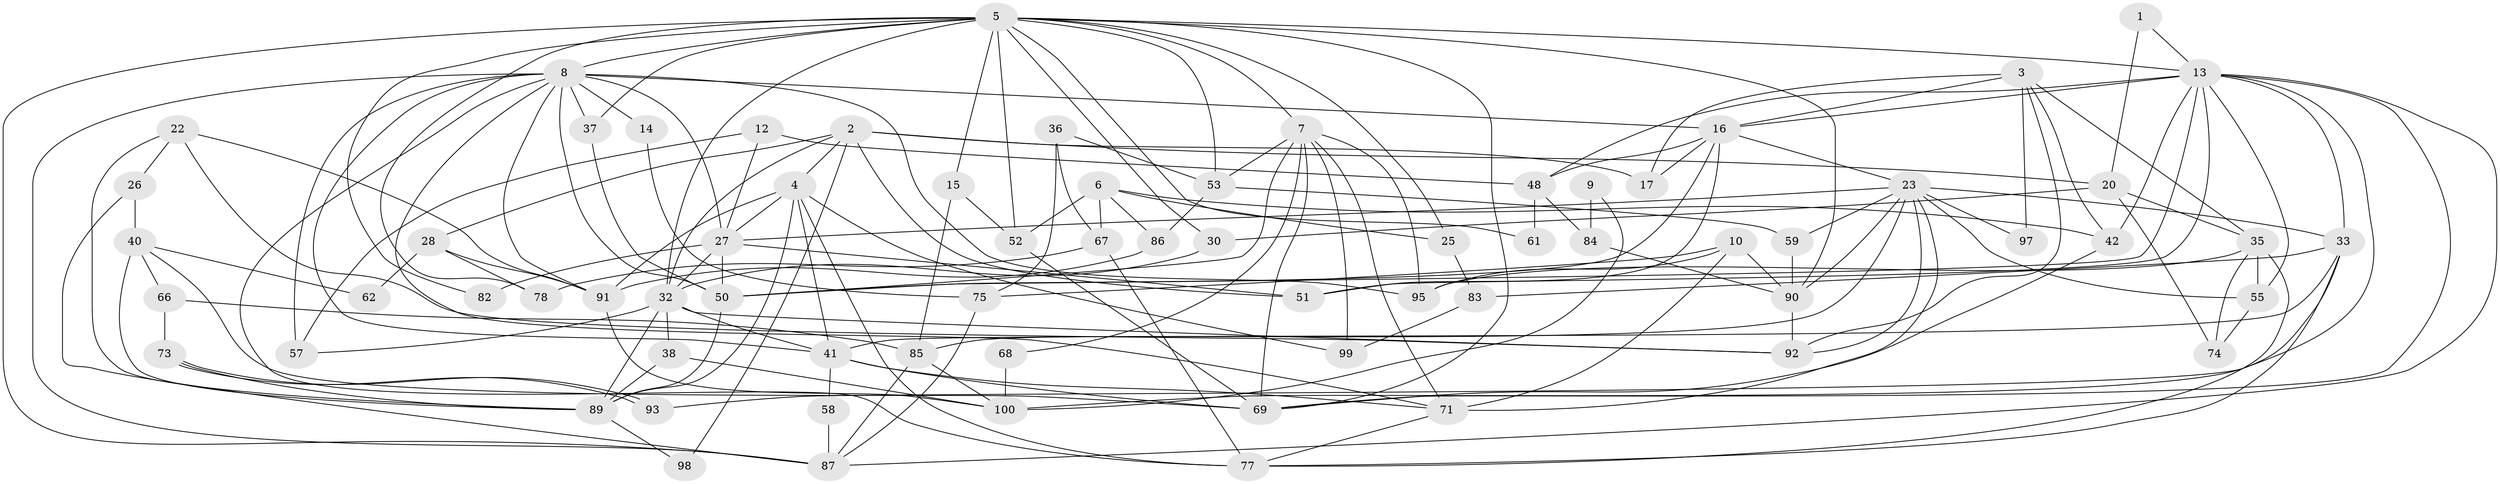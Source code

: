 // original degree distribution, {2: 0.10891089108910891, 3: 0.3465346534653465, 6: 0.09900990099009901, 5: 0.2079207920792079, 4: 0.18811881188118812, 7: 0.039603960396039604, 8: 0.009900990099009901}
// Generated by graph-tools (version 1.1) at 2025/18/03/04/25 18:18:48]
// undirected, 70 vertices, 169 edges
graph export_dot {
graph [start="1"]
  node [color=gray90,style=filled];
  1;
  2 [super="+29"];
  3;
  4 [super="+80"];
  5 [super="+24+31+54"];
  6;
  7 [super="+19"];
  8 [super="+11+18+47"];
  9;
  10;
  12;
  13 [super="+44+46"];
  14;
  15;
  16 [super="+21+72"];
  17;
  20;
  22;
  23 [super="+45+64"];
  25 [super="+60"];
  26;
  27 [super="+88+101"];
  28;
  30;
  32 [super="+34"];
  33;
  35 [super="+49"];
  36;
  37;
  38;
  40;
  41 [super="+79"];
  42;
  48;
  50 [super="+56"];
  51;
  52;
  53;
  55 [super="+63"];
  57;
  58;
  59;
  61;
  62;
  66;
  67 [super="+76"];
  68;
  69 [super="+94"];
  71;
  73;
  74;
  75;
  77;
  78;
  82;
  83;
  84;
  85;
  86;
  87;
  89 [super="+96"];
  90;
  91;
  92;
  93;
  95;
  97;
  98;
  99;
  100;
  1 -- 13;
  1 -- 20;
  2 -- 4;
  2 -- 20;
  2 -- 32;
  2 -- 17;
  2 -- 98;
  2 -- 51;
  2 -- 28;
  3 -- 42;
  3 -- 92;
  3 -- 16;
  3 -- 17;
  3 -- 35;
  3 -- 97;
  4 -- 77;
  4 -- 91;
  4 -- 27;
  4 -- 41;
  4 -- 99;
  4 -- 89;
  5 -- 52;
  5 -- 37;
  5 -- 87;
  5 -- 8;
  5 -- 61;
  5 -- 78;
  5 -- 69;
  5 -- 90;
  5 -- 30;
  5 -- 7;
  5 -- 32;
  5 -- 82 [weight=2];
  5 -- 53;
  5 -- 25;
  5 -- 13;
  5 -- 15;
  6 -- 86;
  6 -- 42;
  6 -- 52;
  6 -- 67;
  6 -- 25;
  7 -- 53;
  7 -- 68;
  7 -- 50;
  7 -- 99;
  7 -- 69;
  7 -- 71;
  7 -- 95;
  8 -- 14 [weight=2];
  8 -- 37;
  8 -- 87;
  8 -- 77;
  8 -- 50;
  8 -- 41;
  8 -- 91;
  8 -- 95;
  8 -- 71;
  8 -- 57;
  8 -- 27;
  8 -- 16;
  9 -- 100;
  9 -- 84;
  10 -- 90;
  10 -- 71;
  10 -- 75;
  10 -- 95;
  12 -- 57;
  12 -- 48;
  12 -- 27;
  13 -- 33;
  13 -- 48;
  13 -- 51;
  13 -- 93;
  13 -- 87;
  13 -- 42;
  13 -- 16;
  13 -- 69;
  13 -- 55;
  13 -- 50;
  14 -- 75;
  15 -- 85;
  15 -- 52;
  16 -- 17;
  16 -- 51;
  16 -- 23;
  16 -- 48;
  16 -- 50;
  20 -- 30;
  20 -- 74;
  20 -- 35;
  22 -- 92;
  22 -- 89;
  22 -- 26;
  22 -- 91;
  23 -- 33;
  23 -- 90;
  23 -- 97;
  23 -- 71;
  23 -- 59;
  23 -- 85;
  23 -- 55;
  23 -- 27;
  23 -- 92;
  25 -- 83;
  26 -- 40;
  26 -- 87;
  27 -- 51;
  27 -- 82;
  27 -- 50;
  27 -- 32;
  28 -- 91;
  28 -- 62;
  28 -- 78;
  30 -- 32;
  32 -- 38;
  32 -- 41;
  32 -- 89;
  32 -- 92;
  32 -- 57;
  33 -- 77;
  33 -- 100;
  33 -- 83;
  33 -- 41;
  35 -- 55;
  35 -- 74;
  35 -- 77;
  35 -- 95;
  36 -- 75;
  36 -- 67;
  36 -- 53;
  37 -- 50;
  38 -- 100;
  38 -- 89;
  40 -- 89;
  40 -- 62;
  40 -- 66;
  40 -- 69;
  41 -- 71;
  41 -- 58;
  41 -- 69;
  42 -- 69;
  48 -- 61;
  48 -- 84;
  50 -- 89;
  52 -- 69;
  53 -- 59;
  53 -- 86;
  55 -- 74;
  58 -- 87;
  59 -- 90;
  66 -- 85;
  66 -- 73;
  67 -- 77;
  67 -- 78;
  68 -- 100;
  71 -- 77;
  73 -- 93;
  73 -- 93;
  73 -- 89;
  75 -- 87;
  83 -- 99;
  84 -- 90;
  85 -- 87;
  85 -- 100;
  86 -- 91;
  89 -- 98;
  90 -- 92;
  91 -- 100;
}

